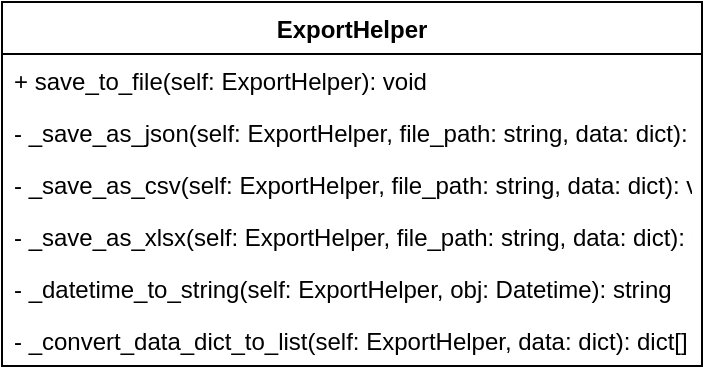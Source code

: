 <mxfile>
    <diagram id="vSgDT65C7JkxZ9-NQNVg" name="Page-1">
        <mxGraphModel dx="818" dy="819" grid="1" gridSize="10" guides="1" tooltips="1" connect="1" arrows="1" fold="1" page="1" pageScale="1" pageWidth="827" pageHeight="1169" math="0" shadow="0">
            <root>
                <mxCell id="0"/>
                <mxCell id="1" parent="0"/>
                <mxCell id="2" value="ExportHelper" style="swimlane;fontStyle=1;align=center;verticalAlign=top;childLayout=stackLayout;horizontal=1;startSize=26;horizontalStack=0;resizeParent=1;resizeParentMax=0;resizeLast=0;collapsible=1;marginBottom=0;" vertex="1" parent="1">
                    <mxGeometry x="40" y="40" width="350" height="182" as="geometry"/>
                </mxCell>
                <mxCell id="7" value="+ save_to_file(self: ExportHelper): void" style="text;strokeColor=none;fillColor=none;align=left;verticalAlign=top;spacingLeft=4;spacingRight=4;overflow=hidden;rotatable=0;points=[[0,0.5],[1,0.5]];portConstraint=eastwest;" vertex="1" parent="2">
                    <mxGeometry y="26" width="350" height="26" as="geometry"/>
                </mxCell>
                <mxCell id="8" value="- _save_as_json(self: ExportHelper, file_path: string, data: dict): void" style="text;strokeColor=none;fillColor=none;align=left;verticalAlign=top;spacingLeft=4;spacingRight=4;overflow=hidden;rotatable=0;points=[[0,0.5],[1,0.5]];portConstraint=eastwest;" vertex="1" parent="2">
                    <mxGeometry y="52" width="350" height="26" as="geometry"/>
                </mxCell>
                <mxCell id="9" value="- _save_as_csv(self: ExportHelper, file_path: string, data: dict): void" style="text;strokeColor=none;fillColor=none;align=left;verticalAlign=top;spacingLeft=4;spacingRight=4;overflow=hidden;rotatable=0;points=[[0,0.5],[1,0.5]];portConstraint=eastwest;" vertex="1" parent="2">
                    <mxGeometry y="78" width="350" height="26" as="geometry"/>
                </mxCell>
                <mxCell id="10" value="- _save_as_xlsx(self: ExportHelper, file_path: string, data: dict): void" style="text;strokeColor=none;fillColor=none;align=left;verticalAlign=top;spacingLeft=4;spacingRight=4;overflow=hidden;rotatable=0;points=[[0,0.5],[1,0.5]];portConstraint=eastwest;" vertex="1" parent="2">
                    <mxGeometry y="104" width="350" height="26" as="geometry"/>
                </mxCell>
                <mxCell id="11" value="- _datetime_to_string(self: ExportHelper, obj: Datetime): string" style="text;strokeColor=none;fillColor=none;align=left;verticalAlign=top;spacingLeft=4;spacingRight=4;overflow=hidden;rotatable=0;points=[[0,0.5],[1,0.5]];portConstraint=eastwest;" vertex="1" parent="2">
                    <mxGeometry y="130" width="350" height="26" as="geometry"/>
                </mxCell>
                <mxCell id="12" value="- _convert_data_dict_to_list(self: ExportHelper, data: dict): dict[]" style="text;strokeColor=none;fillColor=none;align=left;verticalAlign=top;spacingLeft=4;spacingRight=4;overflow=hidden;rotatable=0;points=[[0,0.5],[1,0.5]];portConstraint=eastwest;" vertex="1" parent="2">
                    <mxGeometry y="156" width="350" height="26" as="geometry"/>
                </mxCell>
            </root>
        </mxGraphModel>
    </diagram>
</mxfile>